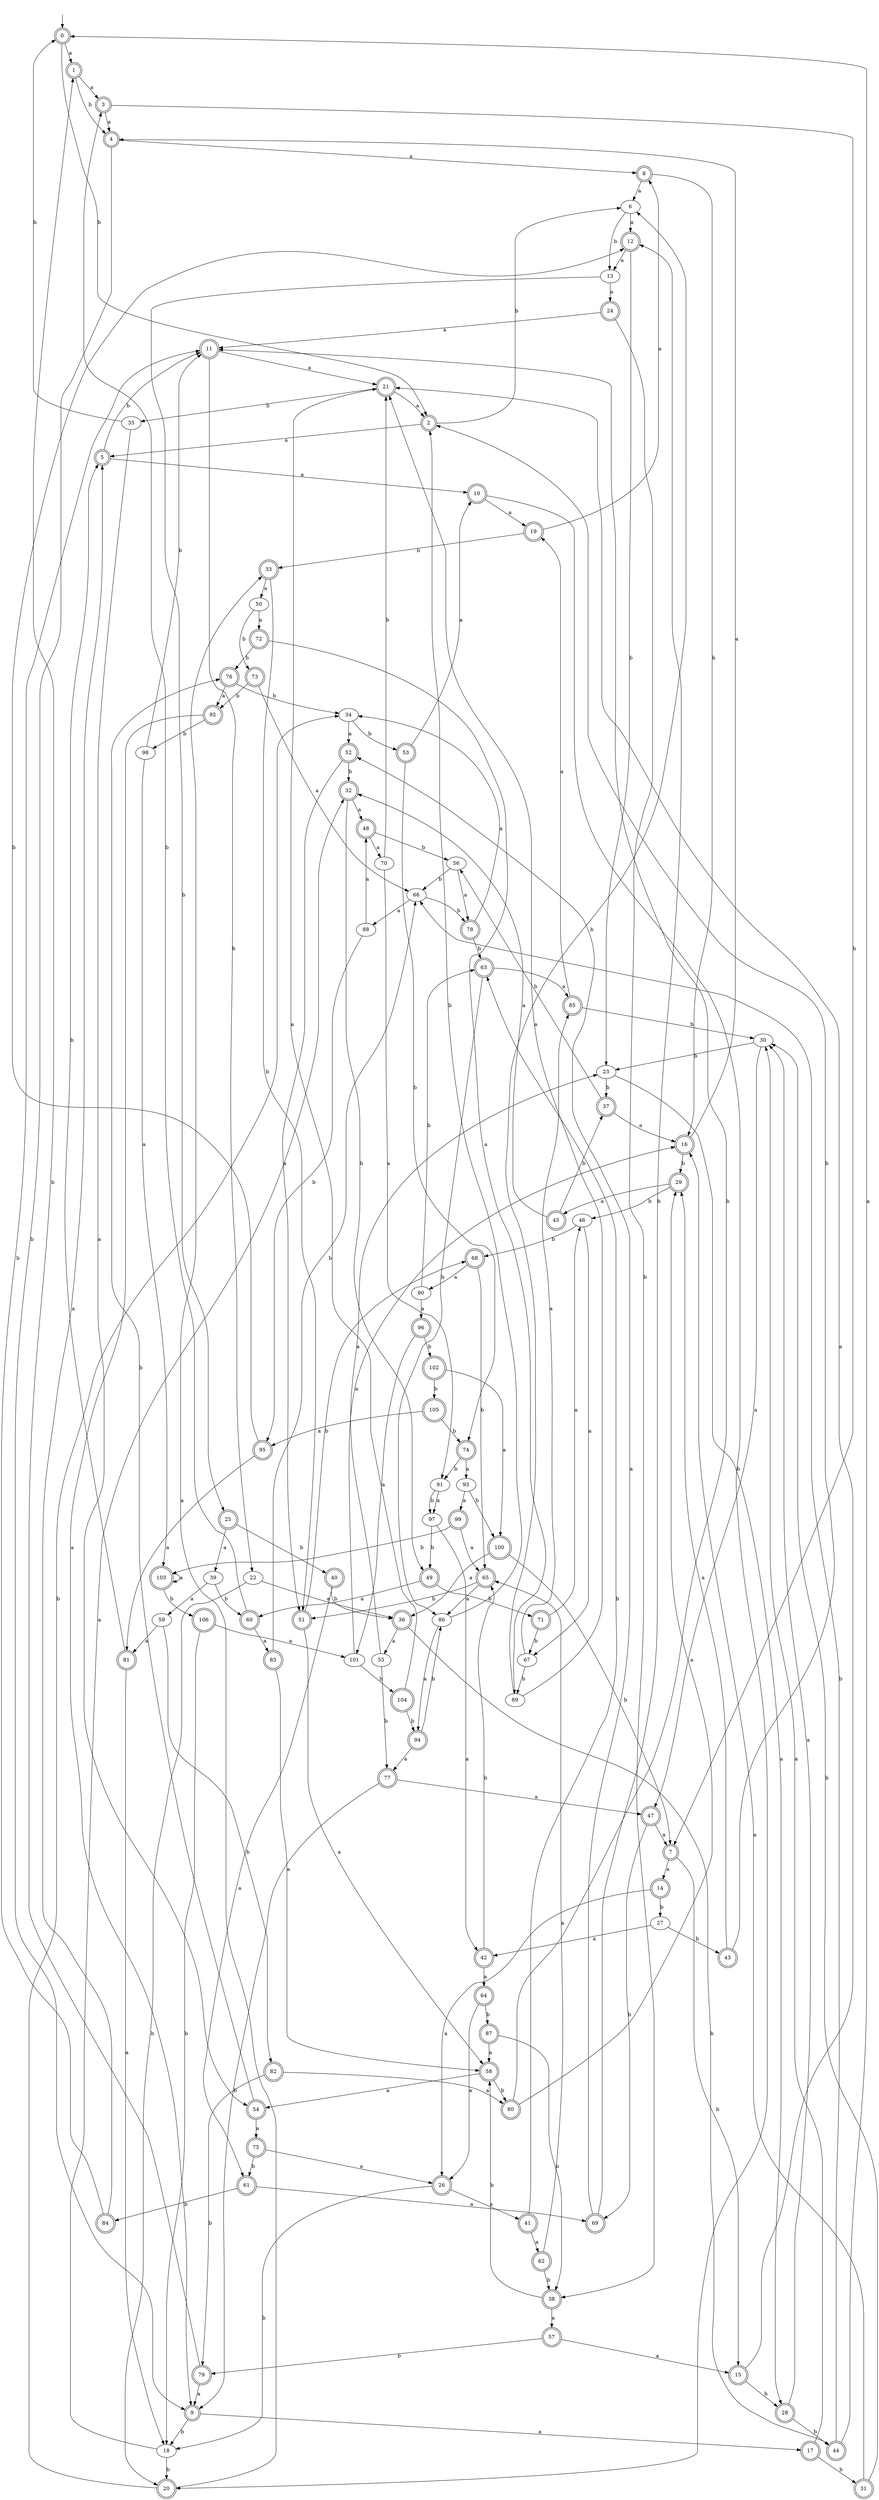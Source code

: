 digraph RandomDFA {
  __start0 [label="", shape=none];
  __start0 -> 0 [label=""];
  0 [shape=circle] [shape=doublecircle]
  0 -> 1 [label="a"]
  0 -> 2 [label="b"]
  1 [shape=doublecircle]
  1 -> 3 [label="a"]
  1 -> 4 [label="b"]
  2 [shape=doublecircle]
  2 -> 5 [label="a"]
  2 -> 6 [label="b"]
  3 [shape=doublecircle]
  3 -> 4 [label="a"]
  3 -> 7 [label="b"]
  4 [shape=doublecircle]
  4 -> 8 [label="a"]
  4 -> 9 [label="b"]
  5 [shape=doublecircle]
  5 -> 10 [label="a"]
  5 -> 11 [label="b"]
  6
  6 -> 12 [label="a"]
  6 -> 13 [label="b"]
  7 [shape=doublecircle]
  7 -> 14 [label="a"]
  7 -> 15 [label="b"]
  8 [shape=doublecircle]
  8 -> 6 [label="a"]
  8 -> 16 [label="b"]
  9 [shape=doublecircle]
  9 -> 17 [label="a"]
  9 -> 18 [label="b"]
  10 [shape=doublecircle]
  10 -> 19 [label="a"]
  10 -> 20 [label="b"]
  11 [shape=doublecircle]
  11 -> 21 [label="a"]
  11 -> 22 [label="b"]
  12 [shape=doublecircle]
  12 -> 13 [label="a"]
  12 -> 23 [label="b"]
  13
  13 -> 24 [label="a"]
  13 -> 25 [label="b"]
  14 [shape=doublecircle]
  14 -> 26 [label="a"]
  14 -> 27 [label="b"]
  15 [shape=doublecircle]
  15 -> 21 [label="a"]
  15 -> 28 [label="b"]
  16 [shape=doublecircle]
  16 -> 4 [label="a"]
  16 -> 29 [label="b"]
  17 [shape=doublecircle]
  17 -> 30 [label="a"]
  17 -> 31 [label="b"]
  18
  18 -> 32 [label="a"]
  18 -> 20 [label="b"]
  19 [shape=doublecircle]
  19 -> 8 [label="a"]
  19 -> 33 [label="b"]
  20 [shape=doublecircle]
  20 -> 33 [label="a"]
  20 -> 34 [label="b"]
  21 [shape=doublecircle]
  21 -> 2 [label="a"]
  21 -> 35 [label="b"]
  22
  22 -> 36 [label="a"]
  22 -> 20 [label="b"]
  23
  23 -> 28 [label="a"]
  23 -> 37 [label="b"]
  24 [shape=doublecircle]
  24 -> 11 [label="a"]
  24 -> 38 [label="b"]
  25 [shape=doublecircle]
  25 -> 39 [label="a"]
  25 -> 40 [label="b"]
  26 [shape=doublecircle]
  26 -> 41 [label="a"]
  26 -> 18 [label="b"]
  27
  27 -> 42 [label="a"]
  27 -> 43 [label="b"]
  28 [shape=doublecircle]
  28 -> 30 [label="a"]
  28 -> 44 [label="b"]
  29 [shape=doublecircle]
  29 -> 45 [label="a"]
  29 -> 46 [label="b"]
  30
  30 -> 47 [label="a"]
  30 -> 23 [label="b"]
  31 [shape=doublecircle]
  31 -> 16 [label="a"]
  31 -> 30 [label="b"]
  32 [shape=doublecircle]
  32 -> 48 [label="a"]
  32 -> 49 [label="b"]
  33 [shape=doublecircle]
  33 -> 50 [label="a"]
  33 -> 51 [label="b"]
  34
  34 -> 52 [label="a"]
  34 -> 53 [label="b"]
  35
  35 -> 54 [label="a"]
  35 -> 0 [label="b"]
  36 [shape=doublecircle]
  36 -> 55 [label="a"]
  36 -> 44 [label="b"]
  37 [shape=doublecircle]
  37 -> 16 [label="a"]
  37 -> 56 [label="b"]
  38 [shape=doublecircle]
  38 -> 57 [label="a"]
  38 -> 58 [label="b"]
  39
  39 -> 59 [label="a"]
  39 -> 60 [label="b"]
  40 [shape=doublecircle]
  40 -> 61 [label="a"]
  40 -> 36 [label="b"]
  41 [shape=doublecircle]
  41 -> 62 [label="a"]
  41 -> 63 [label="b"]
  42 [shape=doublecircle]
  42 -> 64 [label="a"]
  42 -> 65 [label="b"]
  43 [shape=doublecircle]
  43 -> 29 [label="a"]
  43 -> 2 [label="b"]
  44 [shape=doublecircle]
  44 -> 0 [label="a"]
  44 -> 66 [label="b"]
  45 [shape=doublecircle]
  45 -> 32 [label="a"]
  45 -> 37 [label="b"]
  46
  46 -> 67 [label="a"]
  46 -> 68 [label="b"]
  47 [shape=doublecircle]
  47 -> 7 [label="a"]
  47 -> 69 [label="b"]
  48 [shape=doublecircle]
  48 -> 70 [label="a"]
  48 -> 56 [label="b"]
  49 [shape=doublecircle]
  49 -> 60 [label="a"]
  49 -> 71 [label="b"]
  50
  50 -> 72 [label="a"]
  50 -> 73 [label="b"]
  51 [shape=doublecircle]
  51 -> 58 [label="a"]
  51 -> 68 [label="b"]
  52 [shape=doublecircle]
  52 -> 51 [label="a"]
  52 -> 32 [label="b"]
  53 [shape=doublecircle]
  53 -> 10 [label="a"]
  53 -> 74 [label="b"]
  54 [shape=doublecircle]
  54 -> 75 [label="a"]
  54 -> 76 [label="b"]
  55
  55 -> 23 [label="a"]
  55 -> 77 [label="b"]
  56
  56 -> 78 [label="a"]
  56 -> 66 [label="b"]
  57 [shape=doublecircle]
  57 -> 15 [label="a"]
  57 -> 79 [label="b"]
  58 [shape=doublecircle]
  58 -> 54 [label="a"]
  58 -> 80 [label="b"]
  59
  59 -> 81 [label="a"]
  59 -> 82 [label="b"]
  60 [shape=doublecircle]
  60 -> 83 [label="a"]
  60 -> 3 [label="b"]
  61 [shape=doublecircle]
  61 -> 69 [label="a"]
  61 -> 84 [label="b"]
  62 [shape=doublecircle]
  62 -> 65 [label="a"]
  62 -> 38 [label="b"]
  63 [shape=doublecircle]
  63 -> 85 [label="a"]
  63 -> 86 [label="b"]
  64 [shape=doublecircle]
  64 -> 26 [label="a"]
  64 -> 87 [label="b"]
  65 [shape=doublecircle]
  65 -> 86 [label="a"]
  65 -> 51 [label="b"]
  66
  66 -> 88 [label="a"]
  66 -> 78 [label="b"]
  67
  67 -> 85 [label="a"]
  67 -> 89 [label="b"]
  68 [shape=doublecircle]
  68 -> 90 [label="a"]
  68 -> 65 [label="b"]
  69 [shape=doublecircle]
  69 -> 52 [label="a"]
  69 -> 12 [label="b"]
  70
  70 -> 91 [label="a"]
  70 -> 21 [label="b"]
  71 [shape=doublecircle]
  71 -> 46 [label="a"]
  71 -> 67 [label="b"]
  72 [shape=doublecircle]
  72 -> 89 [label="a"]
  72 -> 76 [label="b"]
  73 [shape=doublecircle]
  73 -> 66 [label="a"]
  73 -> 92 [label="b"]
  74 [shape=doublecircle]
  74 -> 93 [label="a"]
  74 -> 91 [label="b"]
  75 [shape=doublecircle]
  75 -> 26 [label="a"]
  75 -> 61 [label="b"]
  76 [shape=doublecircle]
  76 -> 92 [label="a"]
  76 -> 34 [label="b"]
  77 [shape=doublecircle]
  77 -> 47 [label="a"]
  77 -> 9 [label="b"]
  78 [shape=doublecircle]
  78 -> 34 [label="a"]
  78 -> 63 [label="b"]
  79 [shape=doublecircle]
  79 -> 9 [label="a"]
  79 -> 1 [label="b"]
  80 [shape=doublecircle]
  80 -> 29 [label="a"]
  80 -> 11 [label="b"]
  81 [shape=doublecircle]
  81 -> 18 [label="a"]
  81 -> 5 [label="b"]
  82 [shape=doublecircle]
  82 -> 80 [label="a"]
  82 -> 79 [label="b"]
  83 [shape=doublecircle]
  83 -> 58 [label="a"]
  83 -> 66 [label="b"]
  84 [shape=doublecircle]
  84 -> 5 [label="a"]
  84 -> 11 [label="b"]
  85 [shape=doublecircle]
  85 -> 19 [label="a"]
  85 -> 30 [label="b"]
  86
  86 -> 94 [label="a"]
  86 -> 2 [label="b"]
  87 [shape=doublecircle]
  87 -> 58 [label="a"]
  87 -> 38 [label="b"]
  88
  88 -> 48 [label="a"]
  88 -> 95 [label="b"]
  89
  89 -> 21 [label="a"]
  89 -> 6 [label="b"]
  90
  90 -> 96 [label="a"]
  90 -> 63 [label="b"]
  91
  91 -> 97 [label="a"]
  91 -> 97 [label="b"]
  92 [shape=doublecircle]
  92 -> 9 [label="a"]
  92 -> 98 [label="b"]
  93
  93 -> 99 [label="a"]
  93 -> 100 [label="b"]
  94 [shape=doublecircle]
  94 -> 77 [label="a"]
  94 -> 86 [label="b"]
  95 [shape=doublecircle]
  95 -> 81 [label="a"]
  95 -> 12 [label="b"]
  96 [shape=doublecircle]
  96 -> 101 [label="a"]
  96 -> 102 [label="b"]
  97
  97 -> 42 [label="a"]
  97 -> 49 [label="b"]
  98
  98 -> 103 [label="a"]
  98 -> 11 [label="b"]
  99 [shape=doublecircle]
  99 -> 65 [label="a"]
  99 -> 103 [label="b"]
  100 [shape=doublecircle]
  100 -> 36 [label="a"]
  100 -> 7 [label="b"]
  101
  101 -> 16 [label="a"]
  101 -> 104 [label="b"]
  102 [shape=doublecircle]
  102 -> 100 [label="a"]
  102 -> 105 [label="b"]
  103 [shape=doublecircle]
  103 -> 103 [label="a"]
  103 -> 106 [label="b"]
  104 [shape=doublecircle]
  104 -> 21 [label="a"]
  104 -> 94 [label="b"]
  105 [shape=doublecircle]
  105 -> 95 [label="a"]
  105 -> 74 [label="b"]
  106 [shape=doublecircle]
  106 -> 101 [label="a"]
  106 -> 18 [label="b"]
}
